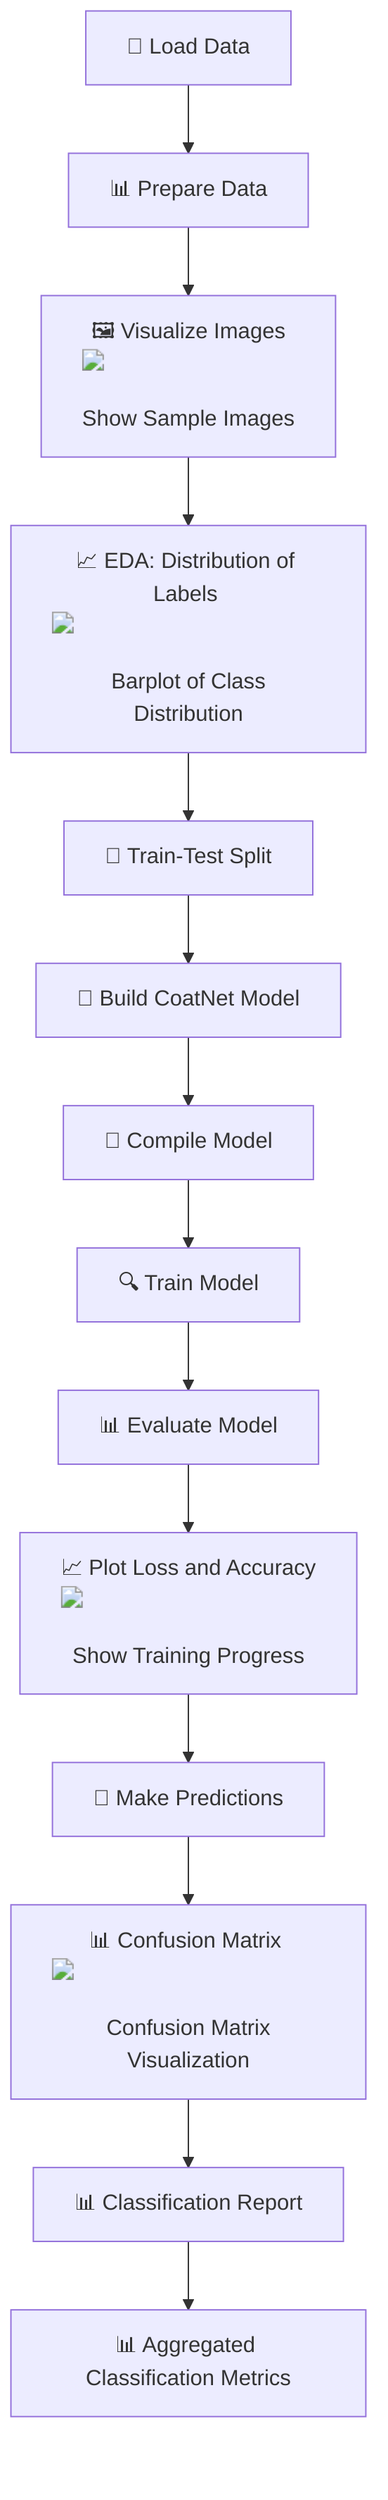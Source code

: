 flowchart TD
    A["📂 Load Data"] --> B["📊 Prepare Data"]
    B --> C["🖼️ Visualize Images <img src='dummy_plots/boxplot_template.svg'/> <br/> Show Sample Images"]
    C --> D["📈 EDA: Distribution of Labels <img src='dummy_plots/barplot_template.svg'/> <br/> Barplot of Class Distribution"]
    D --> E["🔄 Train-Test Split"]
    E --> F["🧠 Build CoatNet Model"]
    F --> G["🔄 Compile Model"]
    G --> H["🔍 Train Model"]
    H --> I["📊 Evaluate Model"]
    I --> J["📈 Plot Loss and Accuracy <img src='dummy_plots/lineplot_template.svg'/> <br/> Show Training Progress"]
    J --> K["🔮 Make Predictions"]
    K --> L["📊 Confusion Matrix <img src='dummy_plots/heatmap_template.svg'/> <br/> Confusion Matrix Visualization"]
    L --> M["📊 Classification Report"]
    M --> N["📊 Aggregated Classification Metrics"]